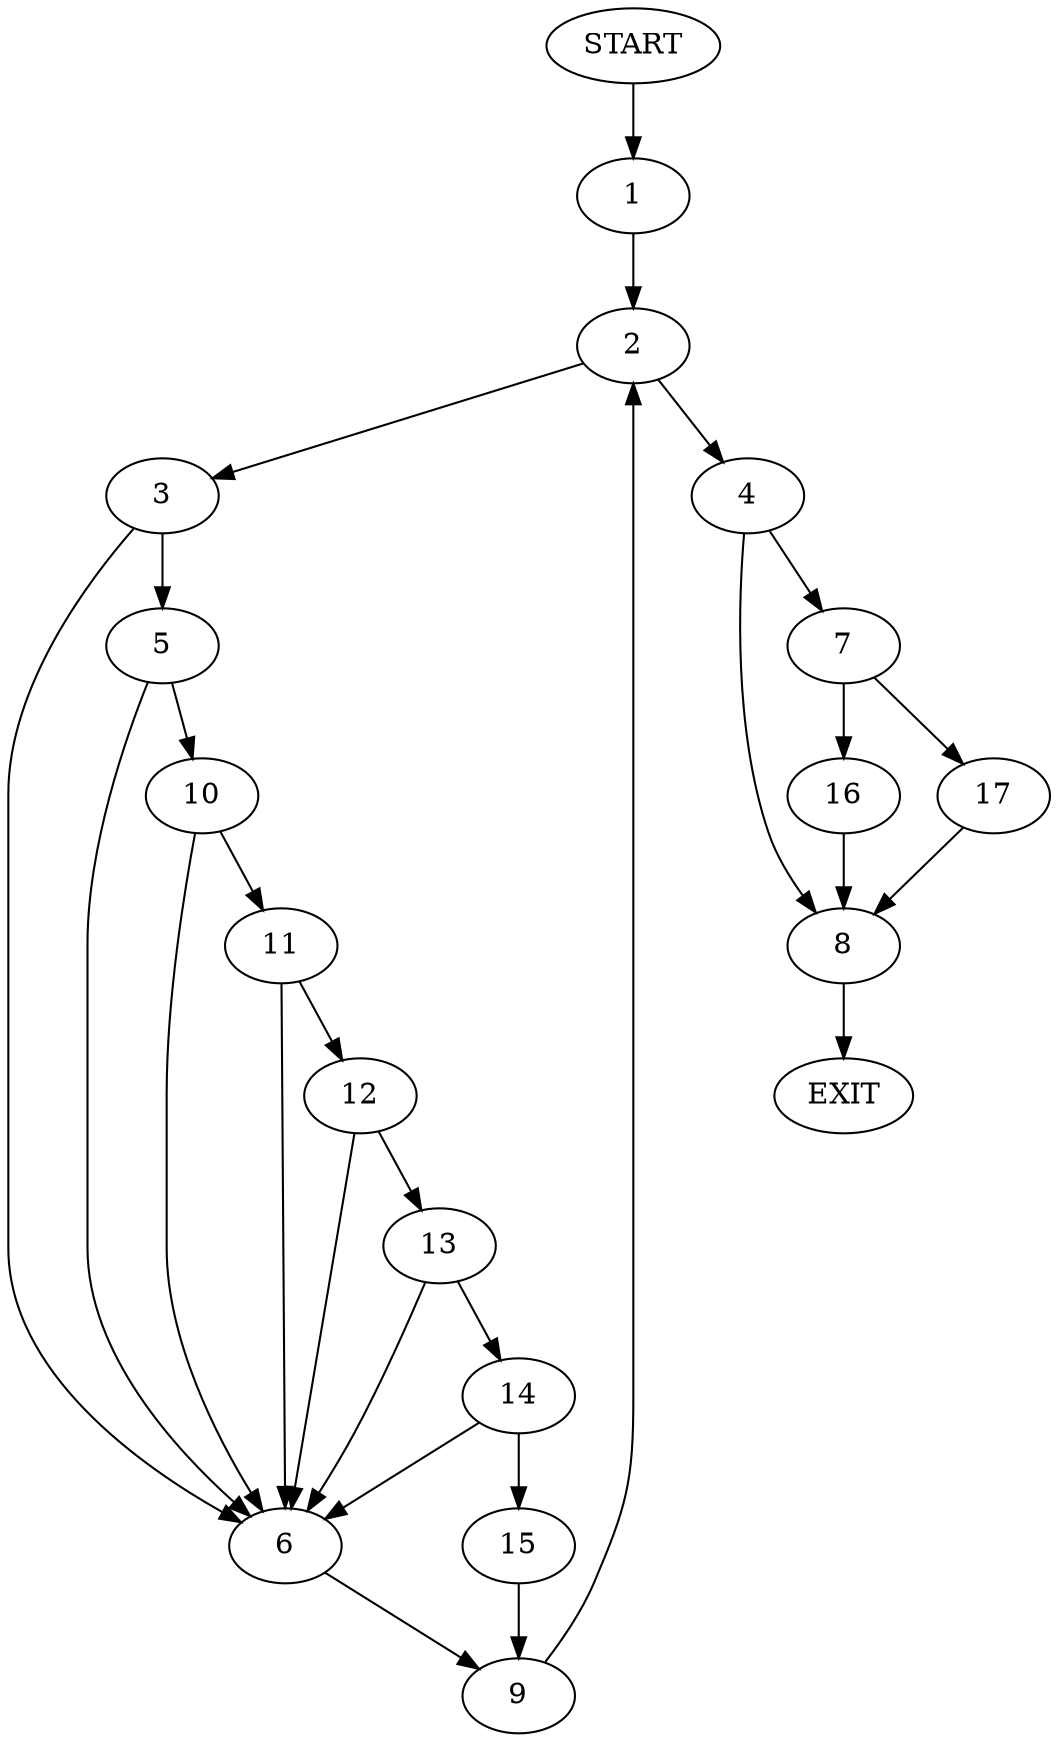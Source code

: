 digraph {
0 [label="START"]
18 [label="EXIT"]
0 -> 1
1 -> 2
2 -> 3
2 -> 4
3 -> 5
3 -> 6
4 -> 7
4 -> 8
6 -> 9
5 -> 10
5 -> 6
10 -> 11
10 -> 6
11 -> 6
11 -> 12
12 -> 13
12 -> 6
13 -> 6
13 -> 14
14 -> 15
14 -> 6
15 -> 9
9 -> 2
8 -> 18
7 -> 16
7 -> 17
17 -> 8
16 -> 8
}
